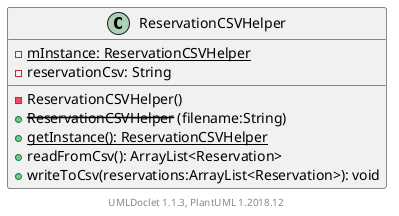@startuml

    class ReservationCSVHelper [[../sg/edu/ntu/scse/cz2002/util/ReservationCSVHelper.html]] {
        {static} -mInstance: ReservationCSVHelper
        -reservationCsv: String
        -ReservationCSVHelper()
        + --ReservationCSVHelper-- (filename:String)
        {static} +getInstance(): ReservationCSVHelper
        +readFromCsv(): ArrayList<Reservation>
        +writeToCsv(reservations:ArrayList<Reservation>): void
    }


    center footer UMLDoclet 1.1.3, PlantUML 1.2018.12
@enduml
